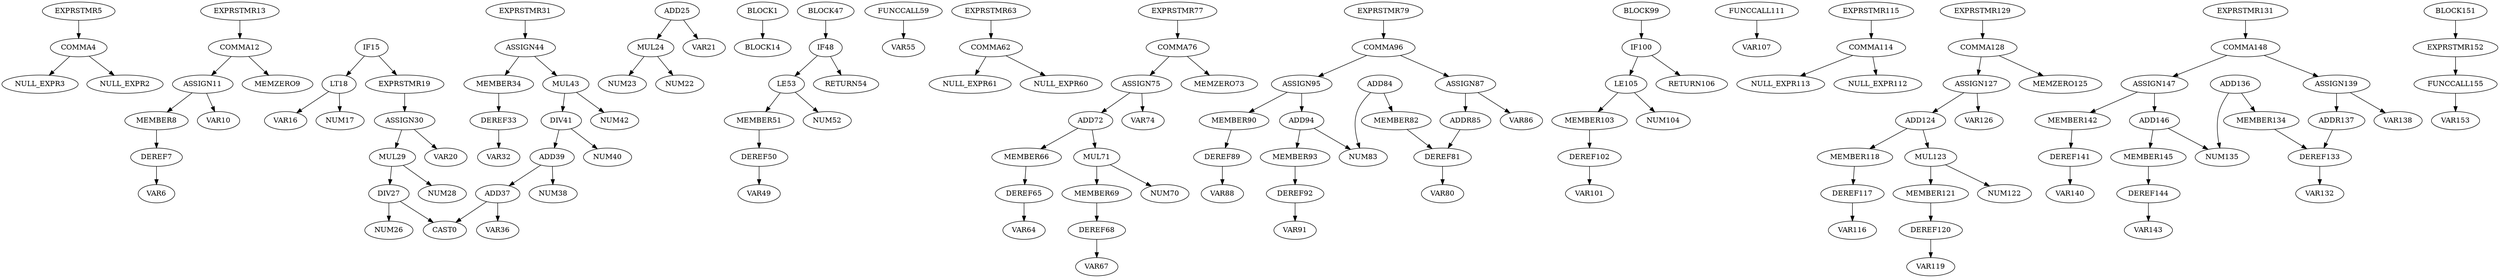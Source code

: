 digraph A { 
COMMA4 -> NULL_EXPR3
COMMA4 -> NULL_EXPR2
EXPRSTMR5 -> COMMA4
DEREF7 -> VAR6
MEMBER8 -> DEREF7
ASSIGN11 -> MEMBER8
ASSIGN11 -> VAR10
COMMA12 -> ASSIGN11
COMMA12 -> MEMZERO9
EXPRSTMR13 -> COMMA12
LT18 -> VAR16
LT18 -> NUM17
IF15 -> LT18
MUL24 -> NUM23
MUL24 -> NUM22
ADD25 -> MUL24
ADD25 -> VAR21
DIV27 -> NUM26
DIV27 -> CAST0
MUL29 -> NUM28
MUL29 -> DIV27
ASSIGN30 -> MUL29
ASSIGN30 -> VAR20
EXPRSTMR19 -> ASSIGN30
IF15 -> EXPRSTMR19
DEREF33 -> VAR32
MEMBER34 -> DEREF33
ADD37 -> VAR36
ADD37 -> CAST0
ADD39 -> NUM38
ADD39 -> ADD37
DIV41 -> NUM40
DIV41 -> ADD39
MUL43 -> NUM42
MUL43 -> DIV41
ASSIGN44 -> MUL43
ASSIGN44 -> MEMBER34
EXPRSTMR31 -> ASSIGN44
BLOCK1 -> BLOCK14
DEREF50 -> VAR49
MEMBER51 -> DEREF50
LE53 -> MEMBER51
LE53 -> NUM52
IF48 -> LE53
FUNCCALL59 -> VAR55
IF48 -> RETURN54
COMMA62 -> NULL_EXPR61
COMMA62 -> NULL_EXPR60
EXPRSTMR63 -> COMMA62
DEREF65 -> VAR64
MEMBER66 -> DEREF65
DEREF68 -> VAR67
MEMBER69 -> DEREF68
MUL71 -> NUM70
MUL71 -> MEMBER69
ADD72 -> MUL71
ADD72 -> MEMBER66
ASSIGN75 -> ADD72
ASSIGN75 -> VAR74
COMMA76 -> ASSIGN75
COMMA76 -> MEMZERO73
EXPRSTMR77 -> COMMA76
DEREF81 -> VAR80
MEMBER82 -> DEREF81
ADD84 -> NUM83
ADD84 -> MEMBER82
ADDR85 -> DEREF81
ASSIGN87 -> ADDR85
ASSIGN87 -> VAR86
DEREF89 -> VAR88
MEMBER90 -> DEREF89
DEREF92 -> VAR91
MEMBER93 -> DEREF92
ADD94 -> NUM83
ADD94 -> MEMBER93
ASSIGN95 -> ADD94
ASSIGN95 -> MEMBER90
COMMA96 -> ASSIGN95
COMMA96 -> ASSIGN87
EXPRSTMR79 -> COMMA96
BLOCK47 -> IF48
DEREF102 -> VAR101
MEMBER103 -> DEREF102
LE105 -> MEMBER103
LE105 -> NUM104
IF100 -> LE105
FUNCCALL111 -> VAR107
IF100 -> RETURN106
COMMA114 -> NULL_EXPR113
COMMA114 -> NULL_EXPR112
EXPRSTMR115 -> COMMA114
DEREF117 -> VAR116
MEMBER118 -> DEREF117
DEREF120 -> VAR119
MEMBER121 -> DEREF120
MUL123 -> NUM122
MUL123 -> MEMBER121
ADD124 -> MUL123
ADD124 -> MEMBER118
ASSIGN127 -> ADD124
ASSIGN127 -> VAR126
COMMA128 -> ASSIGN127
COMMA128 -> MEMZERO125
EXPRSTMR129 -> COMMA128
DEREF133 -> VAR132
MEMBER134 -> DEREF133
ADD136 -> NUM135
ADD136 -> MEMBER134
ADDR137 -> DEREF133
ASSIGN139 -> ADDR137
ASSIGN139 -> VAR138
DEREF141 -> VAR140
MEMBER142 -> DEREF141
DEREF144 -> VAR143
MEMBER145 -> DEREF144
ADD146 -> NUM135
ADD146 -> MEMBER145
ASSIGN147 -> ADD146
ASSIGN147 -> MEMBER142
COMMA148 -> ASSIGN147
COMMA148 -> ASSIGN139
EXPRSTMR131 -> COMMA148
BLOCK99 -> IF100
FUNCCALL155 -> VAR153
EXPRSTMR152 -> FUNCCALL155
BLOCK151 -> EXPRSTMR152
}
